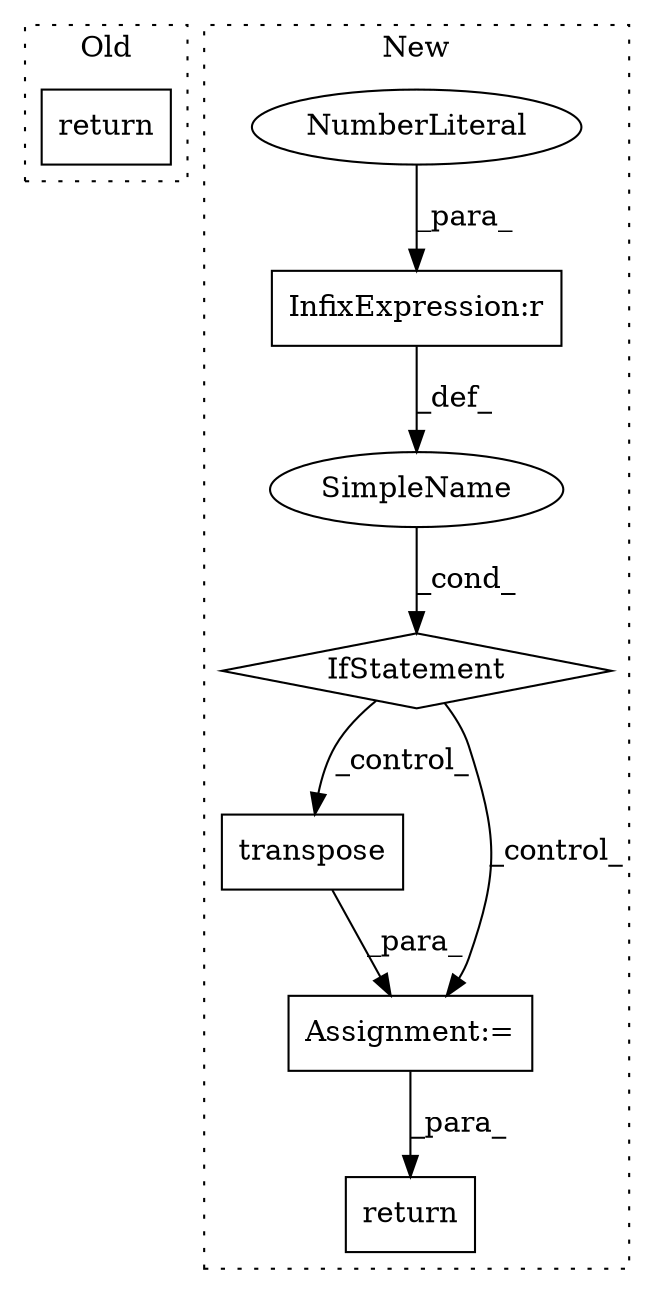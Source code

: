 digraph G {
subgraph cluster0 {
1 [label="return" a="41" s="1696" l="7" shape="box"];
label = "Old";
style="dotted";
}
subgraph cluster1 {
2 [label="transpose" a="32" s="2380,2436" l="10,2" shape="box"];
3 [label="return" a="41" s="2749" l="7" shape="box"];
4 [label="IfStatement" a="25" s="2219,2242" l="4,2" shape="diamond"];
5 [label="SimpleName" a="42" s="" l="" shape="ellipse"];
6 [label="InfixExpression:r" a="27" s="2231" l="3" shape="box"];
7 [label="NumberLiteral" a="34" s="2234" l="1" shape="ellipse"];
8 [label="Assignment:=" a="7" s="2509" l="1" shape="box"];
label = "New";
style="dotted";
}
2 -> 8 [label="_para_"];
4 -> 2 [label="_control_"];
4 -> 8 [label="_control_"];
5 -> 4 [label="_cond_"];
6 -> 5 [label="_def_"];
7 -> 6 [label="_para_"];
8 -> 3 [label="_para_"];
}